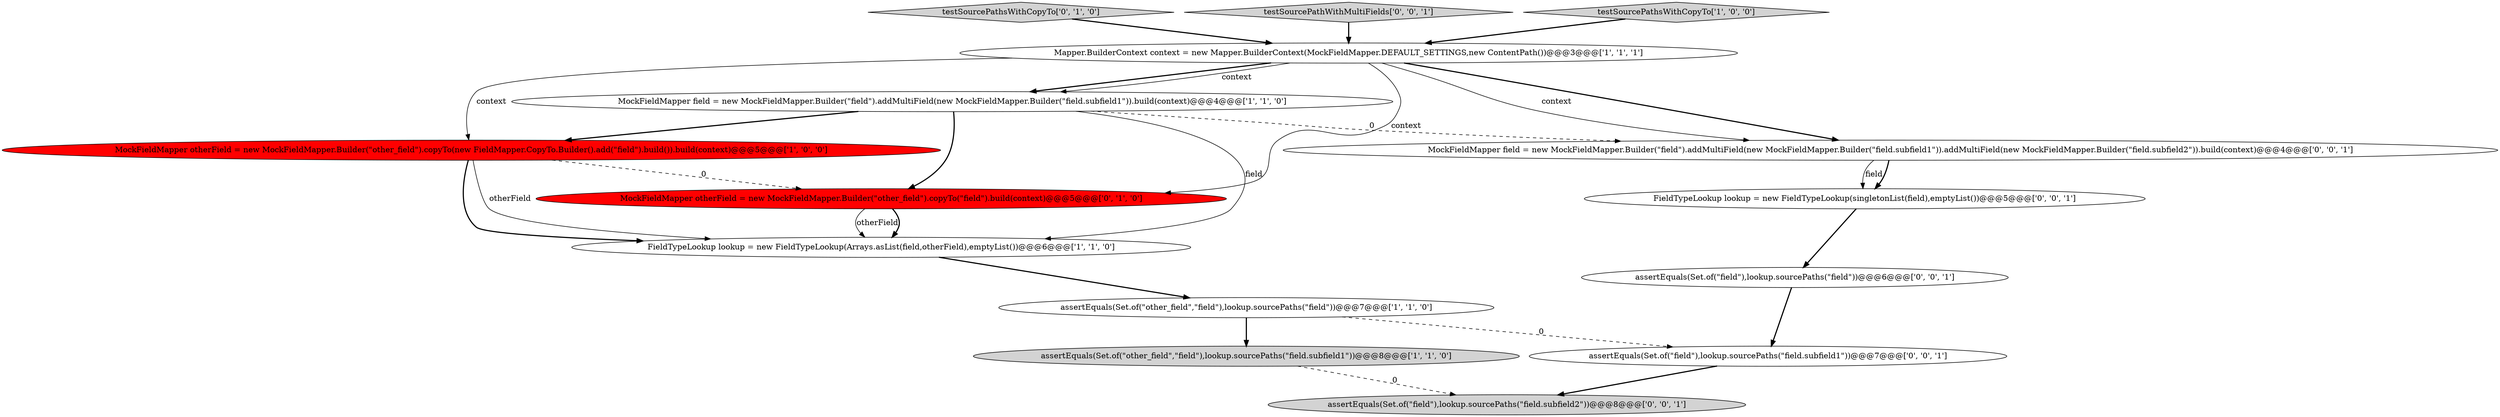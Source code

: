 digraph {
4 [style = filled, label = "Mapper.BuilderContext context = new Mapper.BuilderContext(MockFieldMapper.DEFAULT_SETTINGS,new ContentPath())@@@3@@@['1', '1', '1']", fillcolor = white, shape = ellipse image = "AAA0AAABBB1BBB"];
7 [style = filled, label = "MockFieldMapper otherField = new MockFieldMapper.Builder(\"other_field\").copyTo(\"field\").build(context)@@@5@@@['0', '1', '0']", fillcolor = red, shape = ellipse image = "AAA1AAABBB2BBB"];
8 [style = filled, label = "testSourcePathsWithCopyTo['0', '1', '0']", fillcolor = lightgray, shape = diamond image = "AAA0AAABBB2BBB"];
9 [style = filled, label = "FieldTypeLookup lookup = new FieldTypeLookup(singletonList(field),emptyList())@@@5@@@['0', '0', '1']", fillcolor = white, shape = ellipse image = "AAA0AAABBB3BBB"];
13 [style = filled, label = "assertEquals(Set.of(\"field\"),lookup.sourcePaths(\"field.subfield2\"))@@@8@@@['0', '0', '1']", fillcolor = lightgray, shape = ellipse image = "AAA0AAABBB3BBB"];
0 [style = filled, label = "assertEquals(Set.of(\"other_field\",\"field\"),lookup.sourcePaths(\"field\"))@@@7@@@['1', '1', '0']", fillcolor = white, shape = ellipse image = "AAA0AAABBB1BBB"];
12 [style = filled, label = "assertEquals(Set.of(\"field\"),lookup.sourcePaths(\"field.subfield1\"))@@@7@@@['0', '0', '1']", fillcolor = white, shape = ellipse image = "AAA0AAABBB3BBB"];
14 [style = filled, label = "testSourcePathWithMultiFields['0', '0', '1']", fillcolor = lightgray, shape = diamond image = "AAA0AAABBB3BBB"];
11 [style = filled, label = "assertEquals(Set.of(\"field\"),lookup.sourcePaths(\"field\"))@@@6@@@['0', '0', '1']", fillcolor = white, shape = ellipse image = "AAA0AAABBB3BBB"];
10 [style = filled, label = "MockFieldMapper field = new MockFieldMapper.Builder(\"field\").addMultiField(new MockFieldMapper.Builder(\"field.subfield1\")).addMultiField(new MockFieldMapper.Builder(\"field.subfield2\")).build(context)@@@4@@@['0', '0', '1']", fillcolor = white, shape = ellipse image = "AAA0AAABBB3BBB"];
1 [style = filled, label = "MockFieldMapper otherField = new MockFieldMapper.Builder(\"other_field\").copyTo(new FieldMapper.CopyTo.Builder().add(\"field\").build()).build(context)@@@5@@@['1', '0', '0']", fillcolor = red, shape = ellipse image = "AAA1AAABBB1BBB"];
5 [style = filled, label = "FieldTypeLookup lookup = new FieldTypeLookup(Arrays.asList(field,otherField),emptyList())@@@6@@@['1', '1', '0']", fillcolor = white, shape = ellipse image = "AAA0AAABBB1BBB"];
6 [style = filled, label = "testSourcePathsWithCopyTo['1', '0', '0']", fillcolor = lightgray, shape = diamond image = "AAA0AAABBB1BBB"];
2 [style = filled, label = "assertEquals(Set.of(\"other_field\",\"field\"),lookup.sourcePaths(\"field.subfield1\"))@@@8@@@['1', '1', '0']", fillcolor = lightgray, shape = ellipse image = "AAA0AAABBB1BBB"];
3 [style = filled, label = "MockFieldMapper field = new MockFieldMapper.Builder(\"field\").addMultiField(new MockFieldMapper.Builder(\"field.subfield1\")).build(context)@@@4@@@['1', '1', '0']", fillcolor = white, shape = ellipse image = "AAA0AAABBB1BBB"];
1->5 [style = bold, label=""];
4->10 [style = bold, label=""];
4->3 [style = bold, label=""];
9->11 [style = bold, label=""];
3->1 [style = bold, label=""];
3->5 [style = solid, label="field"];
0->2 [style = bold, label=""];
11->12 [style = bold, label=""];
0->12 [style = dashed, label="0"];
4->1 [style = solid, label="context"];
12->13 [style = bold, label=""];
4->7 [style = solid, label="context"];
6->4 [style = bold, label=""];
7->5 [style = solid, label="otherField"];
7->5 [style = bold, label=""];
1->5 [style = solid, label="otherField"];
5->0 [style = bold, label=""];
3->7 [style = bold, label=""];
2->13 [style = dashed, label="0"];
4->10 [style = solid, label="context"];
10->9 [style = solid, label="field"];
10->9 [style = bold, label=""];
3->10 [style = dashed, label="0"];
8->4 [style = bold, label=""];
1->7 [style = dashed, label="0"];
4->3 [style = solid, label="context"];
14->4 [style = bold, label=""];
}
